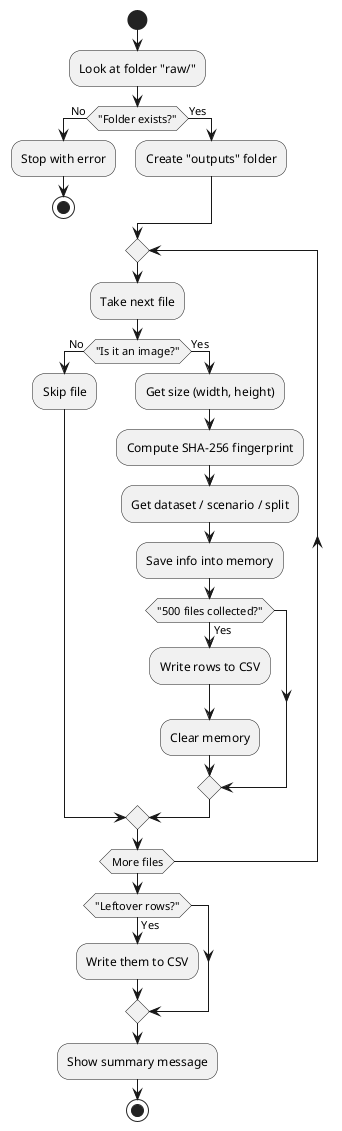 @startuml Image Metadata Collector

start
:Look at folder "raw/";
if ("Folder exists?") then (No)
  :Stop with error;
  stop
else (Yes)
  :Create "outputs" folder;
endif

repeat
  :Take next file;
  if ("Is it an image?") then (No)
    :Skip file;
  else (Yes)
    :Get size (width, height);
    :Compute SHA-256 fingerprint;
    :Get dataset / scenario / split;
    :Save info into memory;
    if ("500 files collected?") then (Yes)
      :Write rows to CSV;
      :Clear memory;
    endif
  endif
repeat while (More files)

if ("Leftover rows?") then (Yes)
  :Write them to CSV;
endif

:Show summary message;
stop
@enduml
